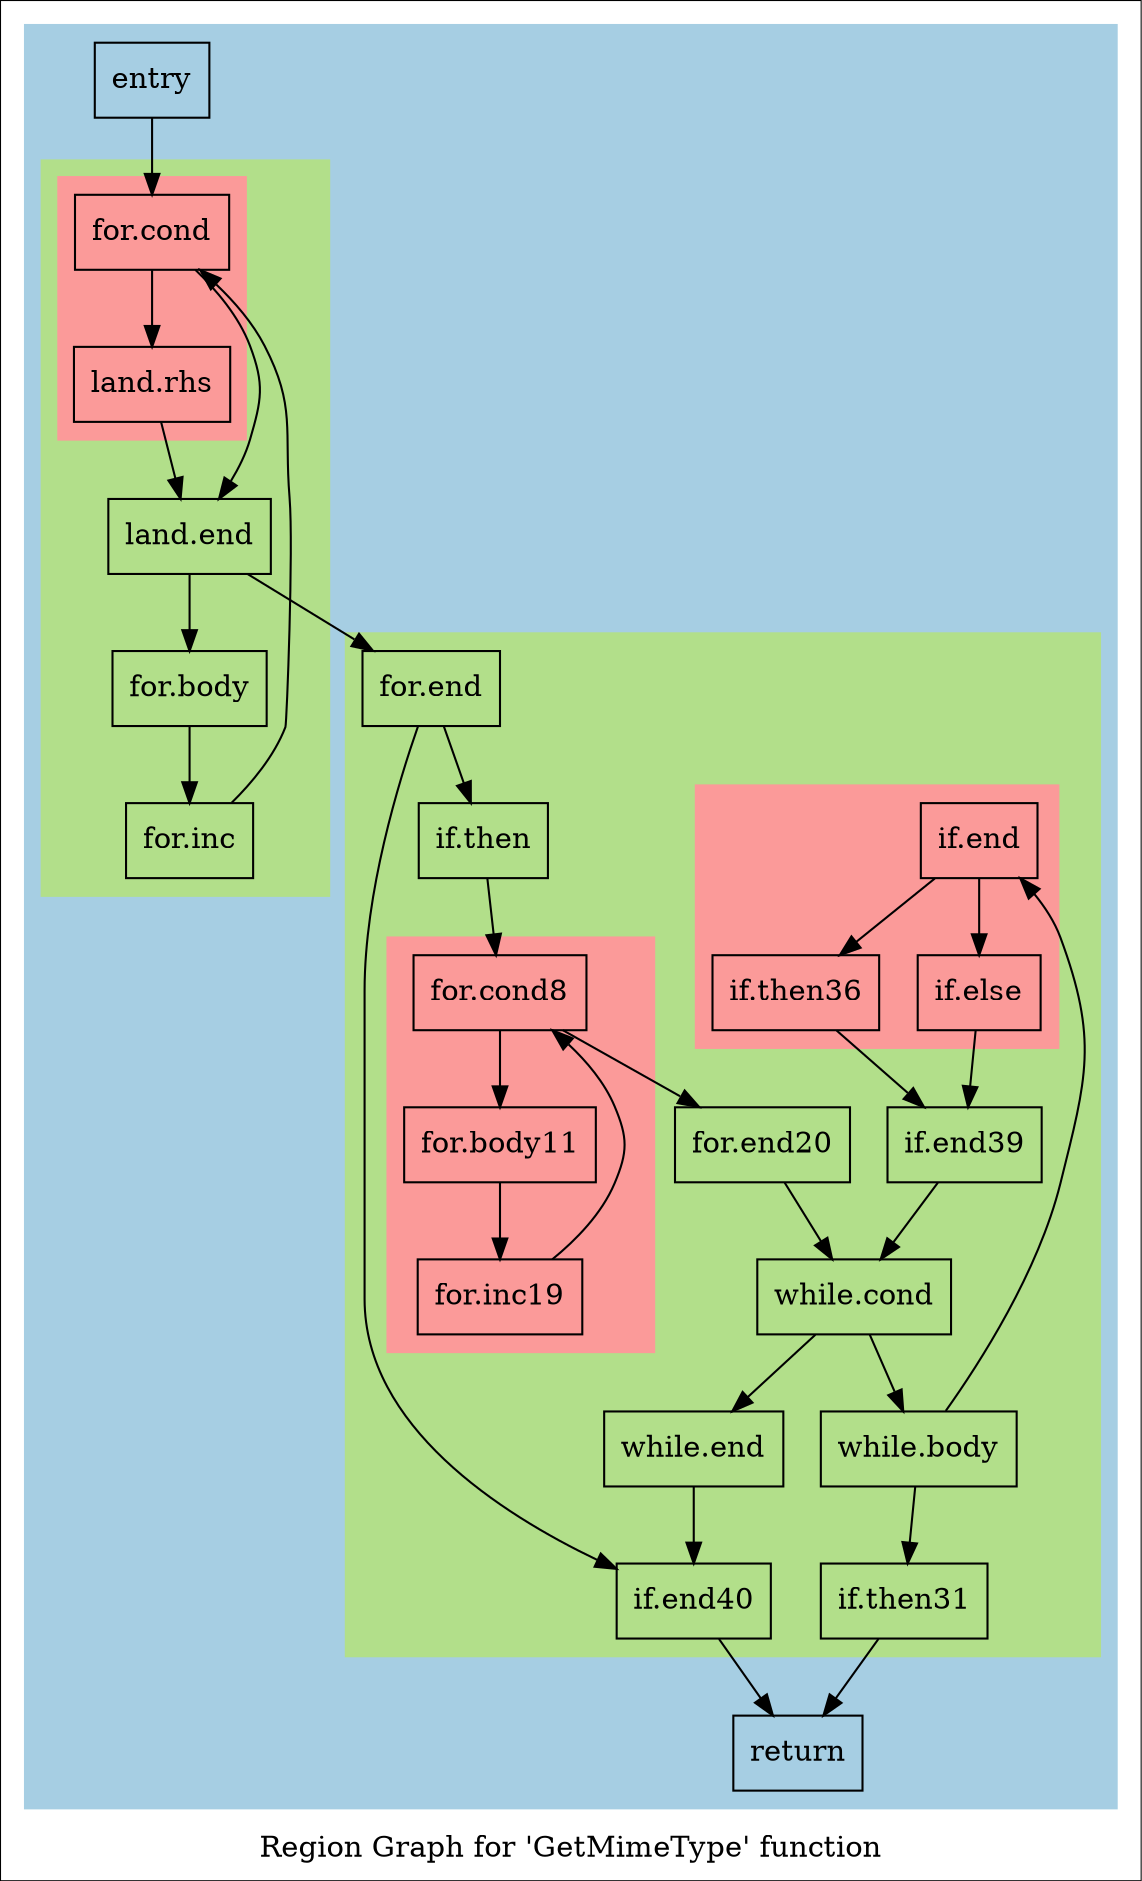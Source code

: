 digraph "Region Graph for 'GetMimeType' function" {
	label="Region Graph for 'GetMimeType' function";

	Node0x9ce600 [shape=record,label="{entry}"];
	Node0x9ce600 -> Node0x9c0f10;
	Node0x9c0f10 [shape=record,label="{for.cond}"];
	Node0x9c0f10 -> Node0xa40220;
	Node0x9c0f10 -> Node0x9a91a0;
	Node0xa40220 [shape=record,label="{land.rhs}"];
	Node0xa40220 -> Node0x9a91a0;
	Node0x9a91a0 [shape=record,label="{land.end}"];
	Node0x9a91a0 -> Node0x9e8b10;
	Node0x9a91a0 -> Node0x9a95e0;
	Node0x9e8b10 [shape=record,label="{for.body}"];
	Node0x9e8b10 -> Node0x9f49d0;
	Node0x9f49d0 [shape=record,label="{for.inc}"];
	Node0x9f49d0 -> Node0x9c0f10[constraint=false];
	Node0x9a95e0 [shape=record,label="{for.end}"];
	Node0x9a95e0 -> Node0xa10e10;
	Node0x9a95e0 -> Node0xa04570;
	Node0xa10e10 [shape=record,label="{if.then}"];
	Node0xa10e10 -> Node0x9d22d0;
	Node0x9d22d0 [shape=record,label="{for.cond8}"];
	Node0x9d22d0 -> Node0x9ef830;
	Node0x9d22d0 -> Node0xa13dd0;
	Node0x9ef830 [shape=record,label="{for.body11}"];
	Node0x9ef830 -> Node0x9f2b60;
	Node0x9f2b60 [shape=record,label="{for.inc19}"];
	Node0x9f2b60 -> Node0x9d22d0[constraint=false];
	Node0xa13dd0 [shape=record,label="{for.end20}"];
	Node0xa13dd0 -> Node0xa0e8c0;
	Node0xa0e8c0 [shape=record,label="{while.cond}"];
	Node0xa0e8c0 -> Node0x99d810;
	Node0xa0e8c0 -> Node0x9e4c30;
	Node0x99d810 [shape=record,label="{while.body}"];
	Node0x99d810 -> Node0x9e7c50;
	Node0x99d810 -> Node0xa0f3a0;
	Node0x9e7c50 [shape=record,label="{if.then31}"];
	Node0x9e7c50 -> Node0x99bc40;
	Node0x99bc40 [shape=record,label="{return}"];
	Node0xa0f3a0 [shape=record,label="{if.end}"];
	Node0xa0f3a0 -> Node0x9d43b0;
	Node0xa0f3a0 -> Node0xa54ea0;
	Node0x9d43b0 [shape=record,label="{if.then36}"];
	Node0x9d43b0 -> Node0xa0eae0;
	Node0xa0eae0 [shape=record,label="{if.end39}"];
	Node0xa0eae0 -> Node0xa0e8c0;
	Node0xa54ea0 [shape=record,label="{if.else}"];
	Node0xa54ea0 -> Node0xa0eae0;
	Node0x9e4c30 [shape=record,label="{while.end}"];
	Node0x9e4c30 -> Node0xa04570;
	Node0xa04570 [shape=record,label="{if.end40}"];
	Node0xa04570 -> Node0x99bc40;
	colorscheme = "paired12"
        subgraph cluster_0xa68010 {
          label = "";
          style = filled;
          color = 1
          subgraph cluster_0xa55500 {
            label = "";
            style = filled;
            color = 3
            subgraph cluster_0xa54530 {
              label = "";
              style = filled;
              color = 5
              Node0x9c0f10;
              Node0xa40220;
            }
            Node0x9a91a0;
            Node0x9e8b10;
            Node0x9f49d0;
          }
          subgraph cluster_0xa547b0 {
            label = "";
            style = filled;
            color = 3
            subgraph cluster_0xa64050 {
              label = "";
              style = filled;
              color = 5
              Node0x9d22d0;
              Node0x9ef830;
              Node0x9f2b60;
            }
            subgraph cluster_0xa63e90 {
              label = "";
              style = filled;
              color = 5
              Node0xa0f3a0;
              Node0x9d43b0;
              Node0xa54ea0;
            }
            Node0x9a95e0;
            Node0xa10e10;
            Node0xa13dd0;
            Node0xa0e8c0;
            Node0x99d810;
            Node0x9e7c50;
            Node0xa0eae0;
            Node0x9e4c30;
            Node0xa04570;
          }
          Node0x9ce600;
          Node0x99bc40;
        }
}
